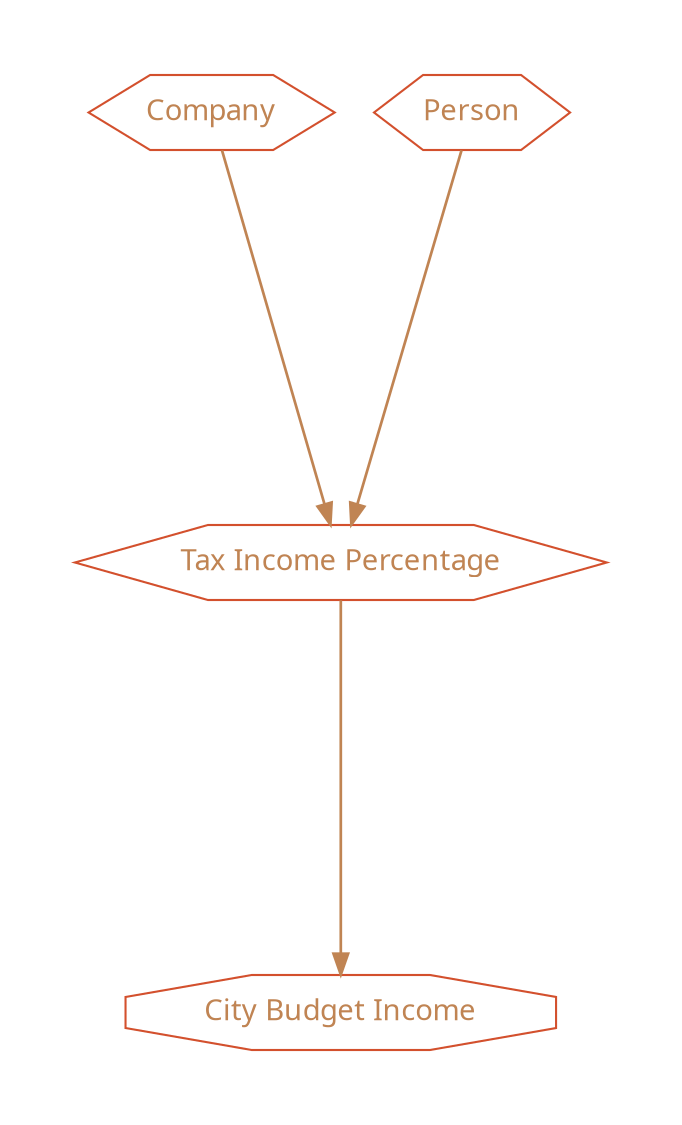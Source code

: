 /*
  This is part of the Avaneya Project Crew Handbook.
  Copyright (C) 2010-2016 Cartesian Theatre <info@cartesiantheatre.com>.
  See the file License for copying conditions.

*/

digraph Taxation
{
	//Graph attributes...
	bgcolor="transparent";
	margin="0";
	ratio="auto";
	ranksep="2.5";
	pad="0.5,0.5";
	compound="true";
	overlap="vpsc";
	root="Taxation";

	//Node attributes...
	node[color="#d3502dff"];
	node[fillcolor="gray10"];
	node[fontcolor="#c08453ff"];
	node[fontname="Ubuntu"];
	node[shape="none"];

	//Edge attributes...
	edge[color="#c08453ff"];
	edge[penwidth="1.3"];

	// Relationships
	"Company"[shape="hexagon"]
	"Person"[shape="hexagon"]
	"Tax Income Percentage"[shape="hexagon"]
	"City Budget Income"[shape="octagon"]

	"Company" 		-> "Tax Income Percentage";
	"Person"		-> "Tax Income Percentage";

	"Tax Income Percentage" -> "City Budget Income";
	

}
